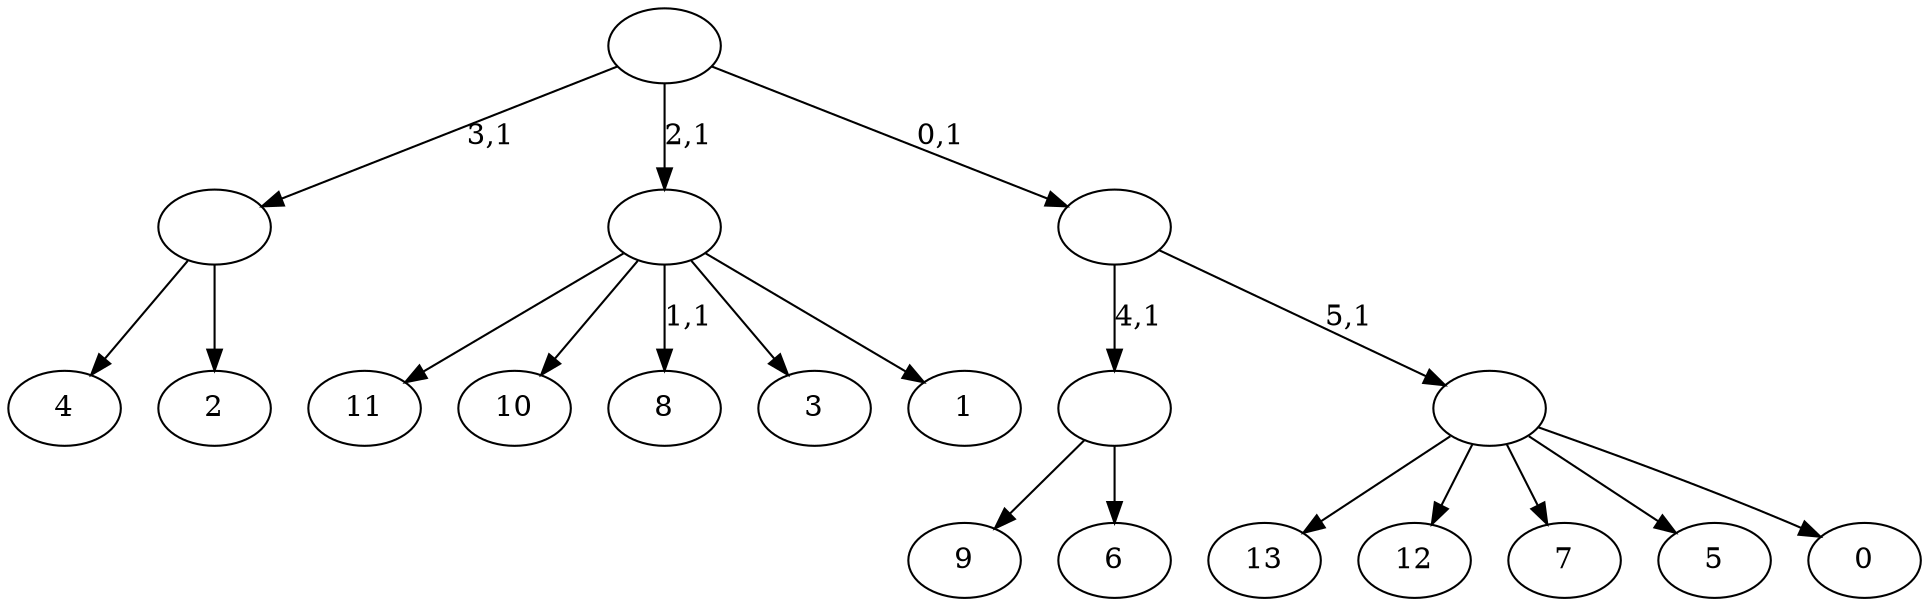 digraph T {
	20 [label="13"]
	19 [label="12"]
	18 [label="11"]
	17 [label="10"]
	16 [label="9"]
	15 [label="8"]
	13 [label="7"]
	12 [label="6"]
	11 [label=""]
	10 [label="5"]
	9 [label="4"]
	8 [label="3"]
	7 [label="2"]
	6 [label=""]
	5 [label="1"]
	4 [label=""]
	3 [label="0"]
	2 [label=""]
	1 [label=""]
	0 [label=""]
	11 -> 16 [label=""]
	11 -> 12 [label=""]
	6 -> 9 [label=""]
	6 -> 7 [label=""]
	4 -> 15 [label="1,1"]
	4 -> 18 [label=""]
	4 -> 17 [label=""]
	4 -> 8 [label=""]
	4 -> 5 [label=""]
	2 -> 20 [label=""]
	2 -> 19 [label=""]
	2 -> 13 [label=""]
	2 -> 10 [label=""]
	2 -> 3 [label=""]
	1 -> 11 [label="4,1"]
	1 -> 2 [label="5,1"]
	0 -> 6 [label="3,1"]
	0 -> 4 [label="2,1"]
	0 -> 1 [label="0,1"]
}
